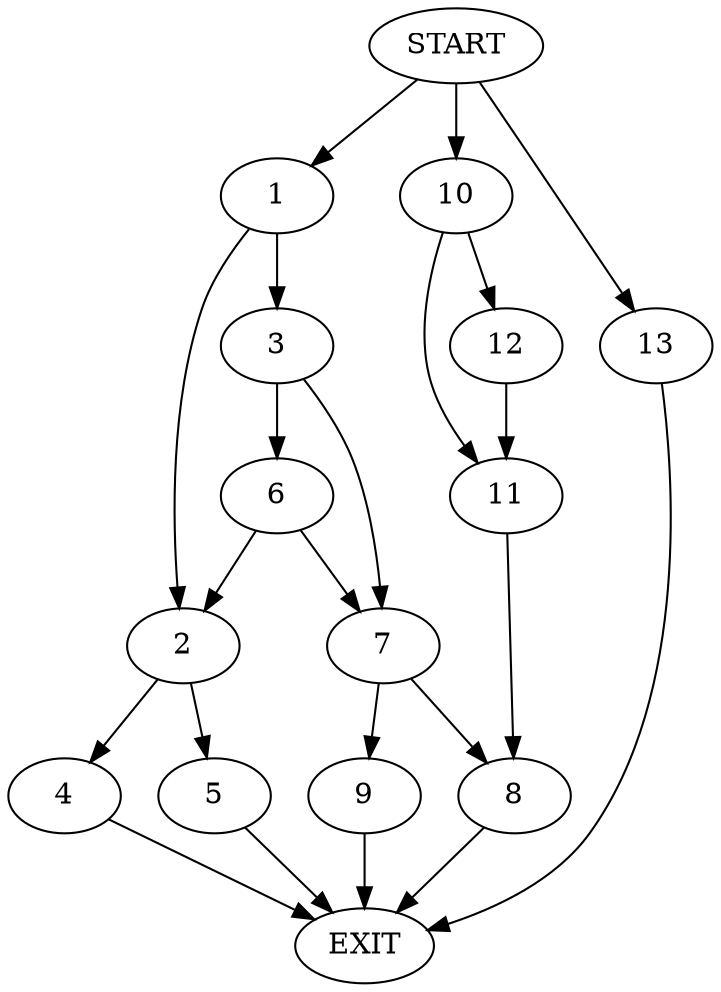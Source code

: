 digraph {
0 [label="START"]
14 [label="EXIT"]
0 -> 1
1 -> 2
1 -> 3
2 -> 4
2 -> 5
3 -> 6
3 -> 7
7 -> 8
7 -> 9
6 -> 2
6 -> 7
8 -> 14
9 -> 14
0 -> 10
10 -> 11
10 -> 12
12 -> 11
11 -> 8
0 -> 13
13 -> 14
4 -> 14
5 -> 14
}
